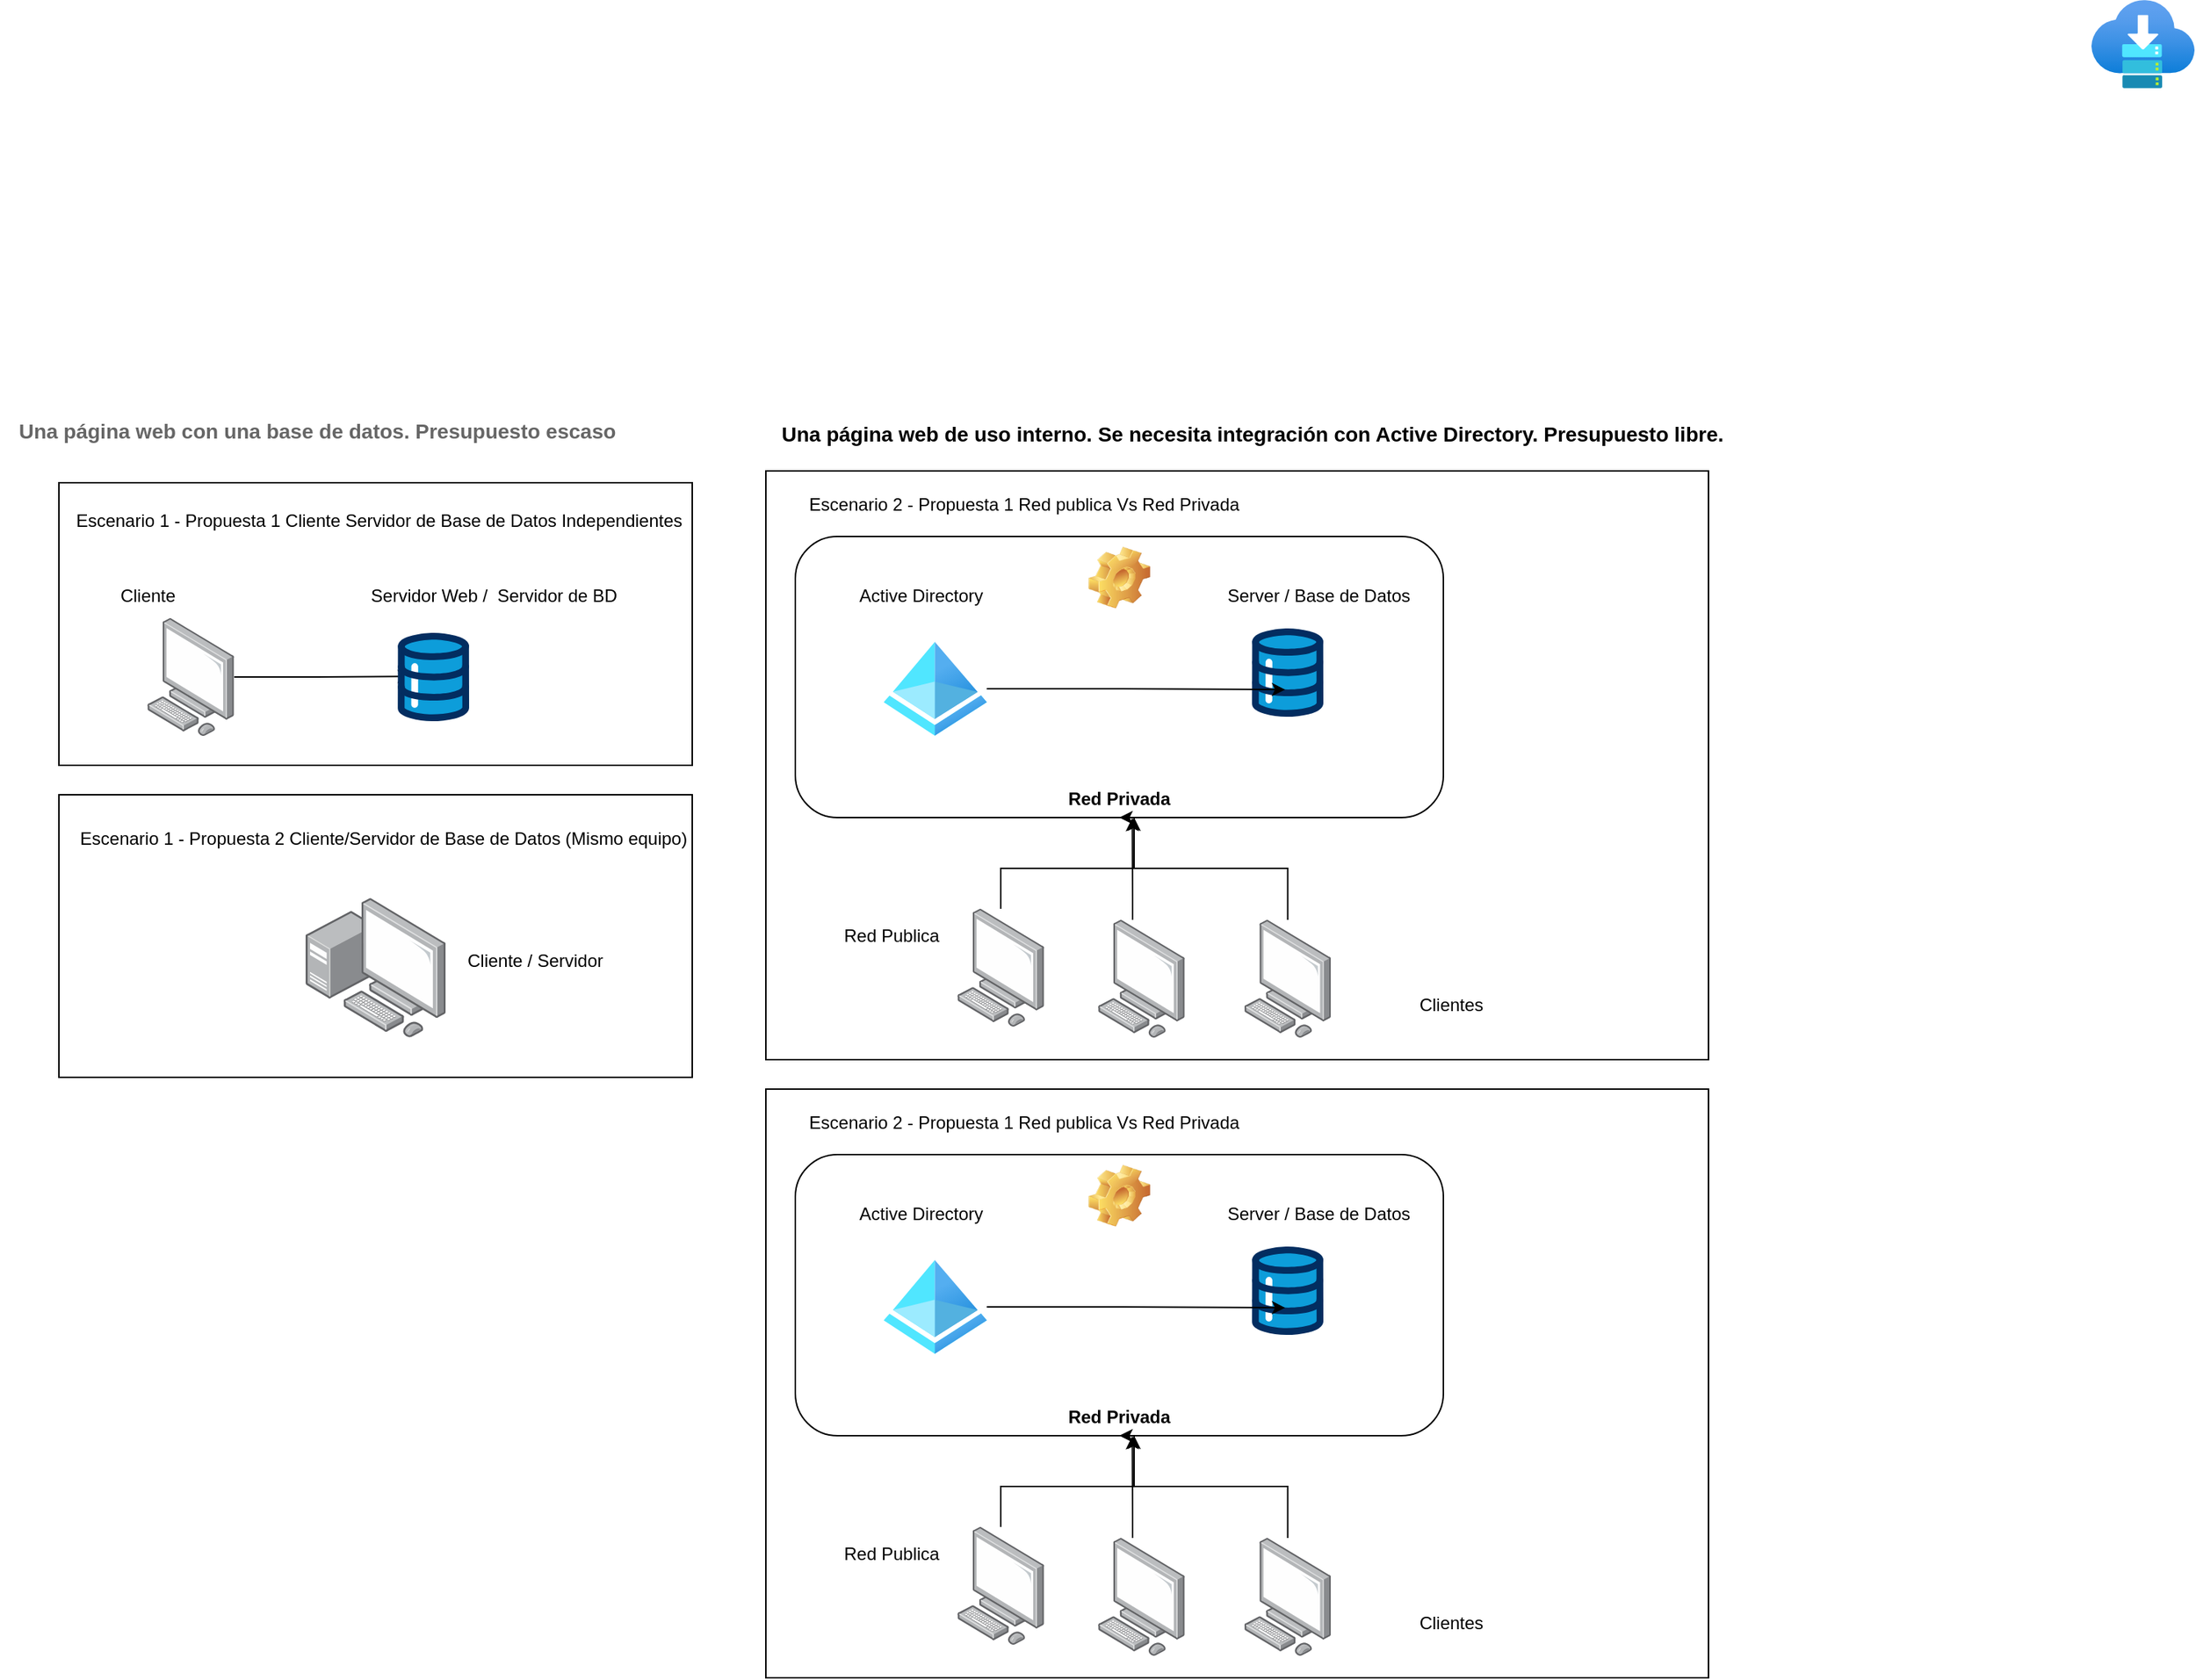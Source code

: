 <mxfile version="22.1.21" type="github">
  <diagram name="Página-1" id="ES5V5NeKtLmDwc8uau69">
    <mxGraphModel dx="1456" dy="2571" grid="1" gridSize="10" guides="1" tooltips="1" connect="1" arrows="1" fold="1" page="1" pageScale="1" pageWidth="850" pageHeight="1100" math="0" shadow="0">
      <root>
        <mxCell id="0" />
        <mxCell id="1" parent="0" />
        <UserObject label="" treeRoot="1" id="Ii9kzY7oHffAlNrDL0KR-1">
          <mxCell style="whiteSpace=wrap;html=1;align=center;treeFolding=1;treeMoving=1;newEdgeStyle={&quot;edgeStyle&quot;:&quot;elbowEdgeStyle&quot;,&quot;startArrow&quot;:&quot;none&quot;,&quot;endArrow&quot;:&quot;none&quot;};" vertex="1" parent="1">
            <mxGeometry x="120" y="8" width="430" height="192" as="geometry" />
          </mxCell>
        </UserObject>
        <mxCell id="Ii9kzY7oHffAlNrDL0KR-9" style="edgeStyle=orthogonalEdgeStyle;rounded=0;orthogonalLoop=1;jettySize=auto;html=1;entryX=0.184;entryY=0.493;entryDx=0;entryDy=0;entryPerimeter=0;" edge="1" parent="1" source="Ii9kzY7oHffAlNrDL0KR-3" target="Ii9kzY7oHffAlNrDL0KR-5">
          <mxGeometry relative="1" as="geometry">
            <mxPoint x="280" y="140" as="targetPoint" />
          </mxGeometry>
        </mxCell>
        <mxCell id="Ii9kzY7oHffAlNrDL0KR-3" value="" style="image;points=[];aspect=fixed;html=1;align=center;shadow=0;dashed=0;image=img/lib/allied_telesis/computer_and_terminals/Personal_Computer.svg;" vertex="1" parent="1">
          <mxGeometry x="180" y="100" width="59.03" height="80" as="geometry" />
        </mxCell>
        <mxCell id="Ii9kzY7oHffAlNrDL0KR-4" value="" style="image;aspect=fixed;html=1;points=[];align=center;fontSize=12;image=img/lib/azure2/general/Service_Bus.svg;" vertex="1" parent="1">
          <mxGeometry x="1500" y="-320" width="70" height="60" as="geometry" />
        </mxCell>
        <mxCell id="Ii9kzY7oHffAlNrDL0KR-5" value="" style="verticalLabelPosition=bottom;aspect=fixed;html=1;shape=mxgraph.salesforce.data;" vertex="1" parent="1">
          <mxGeometry x="350" y="110" width="48.6" height="60" as="geometry" />
        </mxCell>
        <mxCell id="Ii9kzY7oHffAlNrDL0KR-6" value="Escenario 1 - Propuesta 1 Cliente Servidor de Base de Datos Independientes" style="text;html=1;align=center;verticalAlign=middle;resizable=0;points=[];autosize=1;strokeColor=none;fillColor=none;" vertex="1" parent="1">
          <mxGeometry x="117" y="19" width="440" height="30" as="geometry" />
        </mxCell>
        <UserObject label="" treeRoot="1" id="Ii9kzY7oHffAlNrDL0KR-11">
          <mxCell style="whiteSpace=wrap;html=1;align=center;treeFolding=1;treeMoving=1;newEdgeStyle={&quot;edgeStyle&quot;:&quot;elbowEdgeStyle&quot;,&quot;startArrow&quot;:&quot;none&quot;,&quot;endArrow&quot;:&quot;none&quot;};" vertex="1" parent="1">
            <mxGeometry x="120" y="220" width="430" height="192" as="geometry" />
          </mxCell>
        </UserObject>
        <mxCell id="Ii9kzY7oHffAlNrDL0KR-15" value="Escenario 1 - Propuesta 2 Cliente/Servidor de Base de Datos (Mismo equipo)" style="text;html=1;align=center;verticalAlign=middle;resizable=0;points=[];autosize=1;strokeColor=none;fillColor=none;" vertex="1" parent="1">
          <mxGeometry x="120" y="235" width="440" height="30" as="geometry" />
        </mxCell>
        <mxCell id="Ii9kzY7oHffAlNrDL0KR-16" value="" style="image;points=[];aspect=fixed;html=1;align=center;shadow=0;dashed=0;image=img/lib/allied_telesis/computer_and_terminals/Personal_Computer_with_Server.svg;" vertex="1" parent="1">
          <mxGeometry x="287.5" y="290" width="95" height="95" as="geometry" />
        </mxCell>
        <UserObject label="" treeRoot="1" id="Ii9kzY7oHffAlNrDL0KR-17">
          <mxCell style="whiteSpace=wrap;html=1;align=center;treeFolding=1;treeMoving=1;newEdgeStyle={&quot;edgeStyle&quot;:&quot;elbowEdgeStyle&quot;,&quot;startArrow&quot;:&quot;none&quot;,&quot;endArrow&quot;:&quot;none&quot;};" vertex="1" parent="1">
            <mxGeometry x="600" width="640" height="400" as="geometry" />
          </mxCell>
        </UserObject>
        <mxCell id="Ii9kzY7oHffAlNrDL0KR-19" value="" style="image;points=[];aspect=fixed;html=1;align=center;shadow=0;dashed=0;image=img/lib/allied_telesis/computer_and_terminals/Personal_Computer.svg;" vertex="1" parent="1">
          <mxGeometry x="730" y="297.5" width="59.03" height="80" as="geometry" />
        </mxCell>
        <mxCell id="Ii9kzY7oHffAlNrDL0KR-21" value="Escenario 2 - Propuesta 1 Red publica Vs Red Privada" style="text;html=1;align=center;verticalAlign=middle;resizable=0;points=[];autosize=1;strokeColor=none;fillColor=none;" vertex="1" parent="1">
          <mxGeometry x="615" y="8" width="320" height="30" as="geometry" />
        </mxCell>
        <mxCell id="Ii9kzY7oHffAlNrDL0KR-22" value="&lt;span style=&quot;font-family: Rajdhani, sans-serif; color: rgb(102, 102, 102); background-color: transparent; font-weight: 700; font-variant-numeric: normal; font-variant-east-asian: normal; font-variant-alternates: normal; font-variant-position: normal; vertical-align: baseline;&quot;&gt;&lt;font style=&quot;font-size: 14px;&quot;&gt;Una página web con una base de datos. Presupuesto escaso&lt;/font&gt;&lt;/span&gt;&lt;span id=&quot;docs-internal-guid-23f4982b-7fff-37f4-737f-ac4e86f17d40&quot;&gt;&lt;/span&gt;" style="text;html=1;align=center;verticalAlign=middle;resizable=0;points=[];autosize=1;strokeColor=none;fillColor=none;fontSize=20;" vertex="1" parent="1">
          <mxGeometry x="80" y="-50" width="430" height="40" as="geometry" />
        </mxCell>
        <mxCell id="Ii9kzY7oHffAlNrDL0KR-24" value="Una página web de uso interno. Se necesita integración con Active Directory. Presupuesto libre." style="text;html=1;align=center;verticalAlign=middle;resizable=0;points=[];autosize=1;strokeColor=none;fillColor=none;fontFamily=Helvetica;fontStyle=1;fontSize=14;" vertex="1" parent="1">
          <mxGeometry x="600" y="-40" width="660" height="30" as="geometry" />
        </mxCell>
        <mxCell id="Ii9kzY7oHffAlNrDL0KR-26" value="Red Privada" style="label;whiteSpace=wrap;html=1;align=center;verticalAlign=bottom;spacingLeft=0;spacingBottom=4;imageAlign=center;imageVerticalAlign=top;image=img/clipart/Gear_128x128.png" vertex="1" parent="1">
          <mxGeometry x="620" y="44.5" width="440" height="191" as="geometry" />
        </mxCell>
        <mxCell id="Ii9kzY7oHffAlNrDL0KR-20" value="" style="verticalLabelPosition=bottom;aspect=fixed;html=1;shape=mxgraph.salesforce.data;" vertex="1" parent="1">
          <mxGeometry x="930" y="107" width="48.6" height="60" as="geometry" />
        </mxCell>
        <mxCell id="Ii9kzY7oHffAlNrDL0KR-27" value="" style="image;aspect=fixed;html=1;points=[];align=center;fontSize=12;image=img/lib/azure2/identity/Azure_Active_Directory.svg;" vertex="1" parent="1">
          <mxGeometry x="680" y="116" width="70" height="64" as="geometry" />
        </mxCell>
        <mxCell id="Ii9kzY7oHffAlNrDL0KR-18" style="edgeStyle=orthogonalEdgeStyle;rounded=0;orthogonalLoop=1;jettySize=auto;html=1;entryX=0.5;entryY=1;entryDx=0;entryDy=0;" edge="1" parent="1" source="Ii9kzY7oHffAlNrDL0KR-19" target="Ii9kzY7oHffAlNrDL0KR-26">
          <mxGeometry relative="1" as="geometry">
            <mxPoint x="760" y="140" as="targetPoint" />
            <Array as="points">
              <mxPoint x="760" y="270" />
              <mxPoint x="850" y="270" />
              <mxPoint x="850" y="236" />
            </Array>
          </mxGeometry>
        </mxCell>
        <mxCell id="Ii9kzY7oHffAlNrDL0KR-30" style="edgeStyle=orthogonalEdgeStyle;rounded=0;orthogonalLoop=1;jettySize=auto;html=1;entryX=0.465;entryY=0.693;entryDx=0;entryDy=0;entryPerimeter=0;" edge="1" parent="1" source="Ii9kzY7oHffAlNrDL0KR-27" target="Ii9kzY7oHffAlNrDL0KR-20">
          <mxGeometry relative="1" as="geometry" />
        </mxCell>
        <mxCell id="Ii9kzY7oHffAlNrDL0KR-31" value="Server / Base de Datos" style="text;html=1;align=center;verticalAlign=middle;resizable=0;points=[];autosize=1;strokeColor=none;fillColor=none;" vertex="1" parent="1">
          <mxGeometry x="900" y="70" width="150" height="30" as="geometry" />
        </mxCell>
        <mxCell id="Ii9kzY7oHffAlNrDL0KR-32" value="Active Directory" style="text;html=1;align=center;verticalAlign=middle;resizable=0;points=[];autosize=1;strokeColor=none;fillColor=none;" vertex="1" parent="1">
          <mxGeometry x="650" y="70" width="110" height="30" as="geometry" />
        </mxCell>
        <mxCell id="Ii9kzY7oHffAlNrDL0KR-33" value="Clientes" style="text;html=1;align=center;verticalAlign=middle;resizable=0;points=[];autosize=1;strokeColor=none;fillColor=none;" vertex="1" parent="1">
          <mxGeometry x="1030" y="347.5" width="70" height="30" as="geometry" />
        </mxCell>
        <mxCell id="Ii9kzY7oHffAlNrDL0KR-34" value="" style="image;points=[];aspect=fixed;html=1;align=center;shadow=0;dashed=0;image=img/lib/allied_telesis/computer_and_terminals/Personal_Computer.svg;" vertex="1" parent="1">
          <mxGeometry x="825.48" y="305" width="59.03" height="80" as="geometry" />
        </mxCell>
        <mxCell id="Ii9kzY7oHffAlNrDL0KR-37" style="edgeStyle=orthogonalEdgeStyle;rounded=0;orthogonalLoop=1;jettySize=auto;html=1;" edge="1" parent="1" source="Ii9kzY7oHffAlNrDL0KR-35" target="Ii9kzY7oHffAlNrDL0KR-26">
          <mxGeometry relative="1" as="geometry">
            <Array as="points">
              <mxPoint x="954" y="270" />
              <mxPoint x="850" y="270" />
            </Array>
          </mxGeometry>
        </mxCell>
        <mxCell id="Ii9kzY7oHffAlNrDL0KR-35" value="" style="image;points=[];aspect=fixed;html=1;align=center;shadow=0;dashed=0;image=img/lib/allied_telesis/computer_and_terminals/Personal_Computer.svg;" vertex="1" parent="1">
          <mxGeometry x="924.78" y="305" width="59.03" height="80" as="geometry" />
        </mxCell>
        <mxCell id="Ii9kzY7oHffAlNrDL0KR-36" style="edgeStyle=orthogonalEdgeStyle;rounded=0;orthogonalLoop=1;jettySize=auto;html=1;entryX=0.52;entryY=1.001;entryDx=0;entryDy=0;entryPerimeter=0;" edge="1" parent="1" source="Ii9kzY7oHffAlNrDL0KR-34" target="Ii9kzY7oHffAlNrDL0KR-26">
          <mxGeometry relative="1" as="geometry">
            <Array as="points">
              <mxPoint x="849" y="290" />
              <mxPoint x="849" y="290" />
            </Array>
          </mxGeometry>
        </mxCell>
        <mxCell id="Ii9kzY7oHffAlNrDL0KR-38" value="Red Publica" style="text;html=1;align=center;verticalAlign=middle;resizable=0;points=[];autosize=1;strokeColor=none;fillColor=none;" vertex="1" parent="1">
          <mxGeometry x="640" y="301" width="90" height="30" as="geometry" />
        </mxCell>
        <mxCell id="Ii9kzY7oHffAlNrDL0KR-39" value="Cliente / Servidor" style="text;html=1;align=center;verticalAlign=middle;resizable=0;points=[];autosize=1;strokeColor=none;fillColor=none;" vertex="1" parent="1">
          <mxGeometry x="382.5" y="317.5" width="120" height="30" as="geometry" />
        </mxCell>
        <mxCell id="Ii9kzY7oHffAlNrDL0KR-40" value="Cliente" style="text;html=1;align=center;verticalAlign=middle;resizable=0;points=[];autosize=1;strokeColor=none;fillColor=none;" vertex="1" parent="1">
          <mxGeometry x="150" y="70" width="60" height="30" as="geometry" />
        </mxCell>
        <mxCell id="Ii9kzY7oHffAlNrDL0KR-41" value="Servidor Web /&amp;nbsp; Servidor de BD" style="text;html=1;align=center;verticalAlign=middle;resizable=0;points=[];autosize=1;strokeColor=none;fillColor=none;" vertex="1" parent="1">
          <mxGeometry x="320" y="70" width="190" height="30" as="geometry" />
        </mxCell>
        <UserObject label="" treeRoot="1" id="Ii9kzY7oHffAlNrDL0KR-42">
          <mxCell style="whiteSpace=wrap;html=1;align=center;treeFolding=1;treeMoving=1;newEdgeStyle={&quot;edgeStyle&quot;:&quot;elbowEdgeStyle&quot;,&quot;startArrow&quot;:&quot;none&quot;,&quot;endArrow&quot;:&quot;none&quot;};" vertex="1" parent="1">
            <mxGeometry x="600" y="420" width="640" height="400" as="geometry" />
          </mxCell>
        </UserObject>
        <mxCell id="Ii9kzY7oHffAlNrDL0KR-43" value="" style="image;points=[];aspect=fixed;html=1;align=center;shadow=0;dashed=0;image=img/lib/allied_telesis/computer_and_terminals/Personal_Computer.svg;" vertex="1" parent="1">
          <mxGeometry x="730" y="717.5" width="59.03" height="80" as="geometry" />
        </mxCell>
        <mxCell id="Ii9kzY7oHffAlNrDL0KR-44" value="Escenario 2 - Propuesta 1 Red publica Vs Red Privada" style="text;html=1;align=center;verticalAlign=middle;resizable=0;points=[];autosize=1;strokeColor=none;fillColor=none;" vertex="1" parent="1">
          <mxGeometry x="615" y="428" width="320" height="30" as="geometry" />
        </mxCell>
        <mxCell id="Ii9kzY7oHffAlNrDL0KR-45" value="Red Privada" style="label;whiteSpace=wrap;html=1;align=center;verticalAlign=bottom;spacingLeft=0;spacingBottom=4;imageAlign=center;imageVerticalAlign=top;image=img/clipart/Gear_128x128.png" vertex="1" parent="1">
          <mxGeometry x="620" y="464.5" width="440" height="191" as="geometry" />
        </mxCell>
        <mxCell id="Ii9kzY7oHffAlNrDL0KR-46" value="" style="verticalLabelPosition=bottom;aspect=fixed;html=1;shape=mxgraph.salesforce.data;" vertex="1" parent="1">
          <mxGeometry x="930" y="527" width="48.6" height="60" as="geometry" />
        </mxCell>
        <mxCell id="Ii9kzY7oHffAlNrDL0KR-47" value="" style="image;aspect=fixed;html=1;points=[];align=center;fontSize=12;image=img/lib/azure2/identity/Azure_Active_Directory.svg;" vertex="1" parent="1">
          <mxGeometry x="680" y="536" width="70" height="64" as="geometry" />
        </mxCell>
        <mxCell id="Ii9kzY7oHffAlNrDL0KR-48" style="edgeStyle=orthogonalEdgeStyle;rounded=0;orthogonalLoop=1;jettySize=auto;html=1;entryX=0.5;entryY=1;entryDx=0;entryDy=0;" edge="1" parent="1" source="Ii9kzY7oHffAlNrDL0KR-43" target="Ii9kzY7oHffAlNrDL0KR-45">
          <mxGeometry relative="1" as="geometry">
            <mxPoint x="760" y="560" as="targetPoint" />
            <Array as="points">
              <mxPoint x="760" y="690" />
              <mxPoint x="850" y="690" />
              <mxPoint x="850" y="656" />
            </Array>
          </mxGeometry>
        </mxCell>
        <mxCell id="Ii9kzY7oHffAlNrDL0KR-49" style="edgeStyle=orthogonalEdgeStyle;rounded=0;orthogonalLoop=1;jettySize=auto;html=1;entryX=0.465;entryY=0.693;entryDx=0;entryDy=0;entryPerimeter=0;" edge="1" parent="1" source="Ii9kzY7oHffAlNrDL0KR-47" target="Ii9kzY7oHffAlNrDL0KR-46">
          <mxGeometry relative="1" as="geometry" />
        </mxCell>
        <mxCell id="Ii9kzY7oHffAlNrDL0KR-50" value="Server / Base de Datos" style="text;html=1;align=center;verticalAlign=middle;resizable=0;points=[];autosize=1;strokeColor=none;fillColor=none;" vertex="1" parent="1">
          <mxGeometry x="900" y="490" width="150" height="30" as="geometry" />
        </mxCell>
        <mxCell id="Ii9kzY7oHffAlNrDL0KR-51" value="Active Directory" style="text;html=1;align=center;verticalAlign=middle;resizable=0;points=[];autosize=1;strokeColor=none;fillColor=none;" vertex="1" parent="1">
          <mxGeometry x="650" y="490" width="110" height="30" as="geometry" />
        </mxCell>
        <mxCell id="Ii9kzY7oHffAlNrDL0KR-52" value="Clientes" style="text;html=1;align=center;verticalAlign=middle;resizable=0;points=[];autosize=1;strokeColor=none;fillColor=none;" vertex="1" parent="1">
          <mxGeometry x="1030" y="767.5" width="70" height="30" as="geometry" />
        </mxCell>
        <mxCell id="Ii9kzY7oHffAlNrDL0KR-53" value="" style="image;points=[];aspect=fixed;html=1;align=center;shadow=0;dashed=0;image=img/lib/allied_telesis/computer_and_terminals/Personal_Computer.svg;" vertex="1" parent="1">
          <mxGeometry x="825.48" y="725" width="59.03" height="80" as="geometry" />
        </mxCell>
        <mxCell id="Ii9kzY7oHffAlNrDL0KR-54" style="edgeStyle=orthogonalEdgeStyle;rounded=0;orthogonalLoop=1;jettySize=auto;html=1;" edge="1" parent="1" source="Ii9kzY7oHffAlNrDL0KR-55" target="Ii9kzY7oHffAlNrDL0KR-45">
          <mxGeometry relative="1" as="geometry">
            <Array as="points">
              <mxPoint x="954" y="690" />
              <mxPoint x="850" y="690" />
            </Array>
          </mxGeometry>
        </mxCell>
        <mxCell id="Ii9kzY7oHffAlNrDL0KR-55" value="" style="image;points=[];aspect=fixed;html=1;align=center;shadow=0;dashed=0;image=img/lib/allied_telesis/computer_and_terminals/Personal_Computer.svg;" vertex="1" parent="1">
          <mxGeometry x="924.78" y="725" width="59.03" height="80" as="geometry" />
        </mxCell>
        <mxCell id="Ii9kzY7oHffAlNrDL0KR-56" style="edgeStyle=orthogonalEdgeStyle;rounded=0;orthogonalLoop=1;jettySize=auto;html=1;entryX=0.52;entryY=1.001;entryDx=0;entryDy=0;entryPerimeter=0;" edge="1" parent="1" source="Ii9kzY7oHffAlNrDL0KR-53" target="Ii9kzY7oHffAlNrDL0KR-45">
          <mxGeometry relative="1" as="geometry">
            <Array as="points">
              <mxPoint x="849" y="710" />
              <mxPoint x="849" y="710" />
            </Array>
          </mxGeometry>
        </mxCell>
        <mxCell id="Ii9kzY7oHffAlNrDL0KR-57" value="Red Publica" style="text;html=1;align=center;verticalAlign=middle;resizable=0;points=[];autosize=1;strokeColor=none;fillColor=none;" vertex="1" parent="1">
          <mxGeometry x="640" y="721" width="90" height="30" as="geometry" />
        </mxCell>
      </root>
    </mxGraphModel>
  </diagram>
</mxfile>
